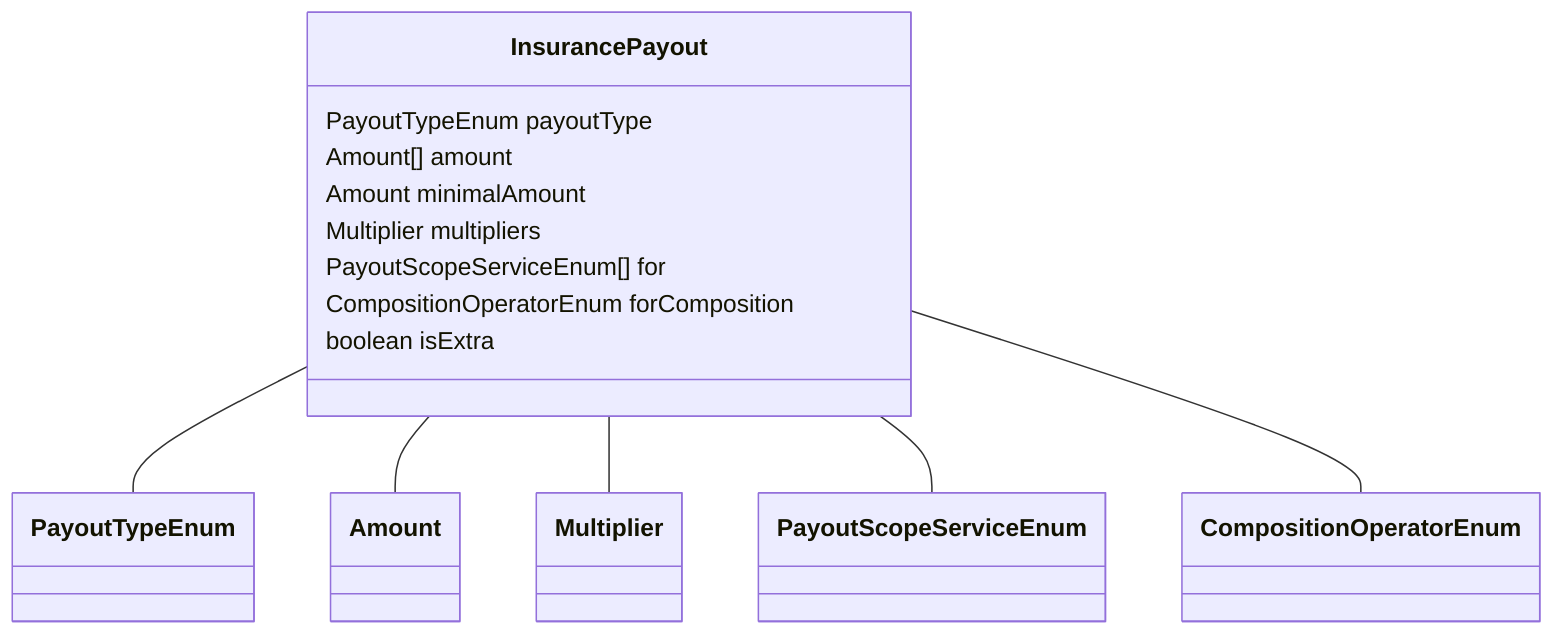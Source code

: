 classDiagram
  InsurancePayout -- PayoutTypeEnum
InsurancePayout -- Amount
InsurancePayout -- Multiplier
InsurancePayout -- PayoutScopeServiceEnum
InsurancePayout -- CompositionOperatorEnum


class InsurancePayout {

  PayoutTypeEnum payoutType
  Amount[] amount
  Amount minimalAmount
  Multiplier multipliers
  PayoutScopeServiceEnum[] for
  CompositionOperatorEnum forComposition
  boolean isExtra

}